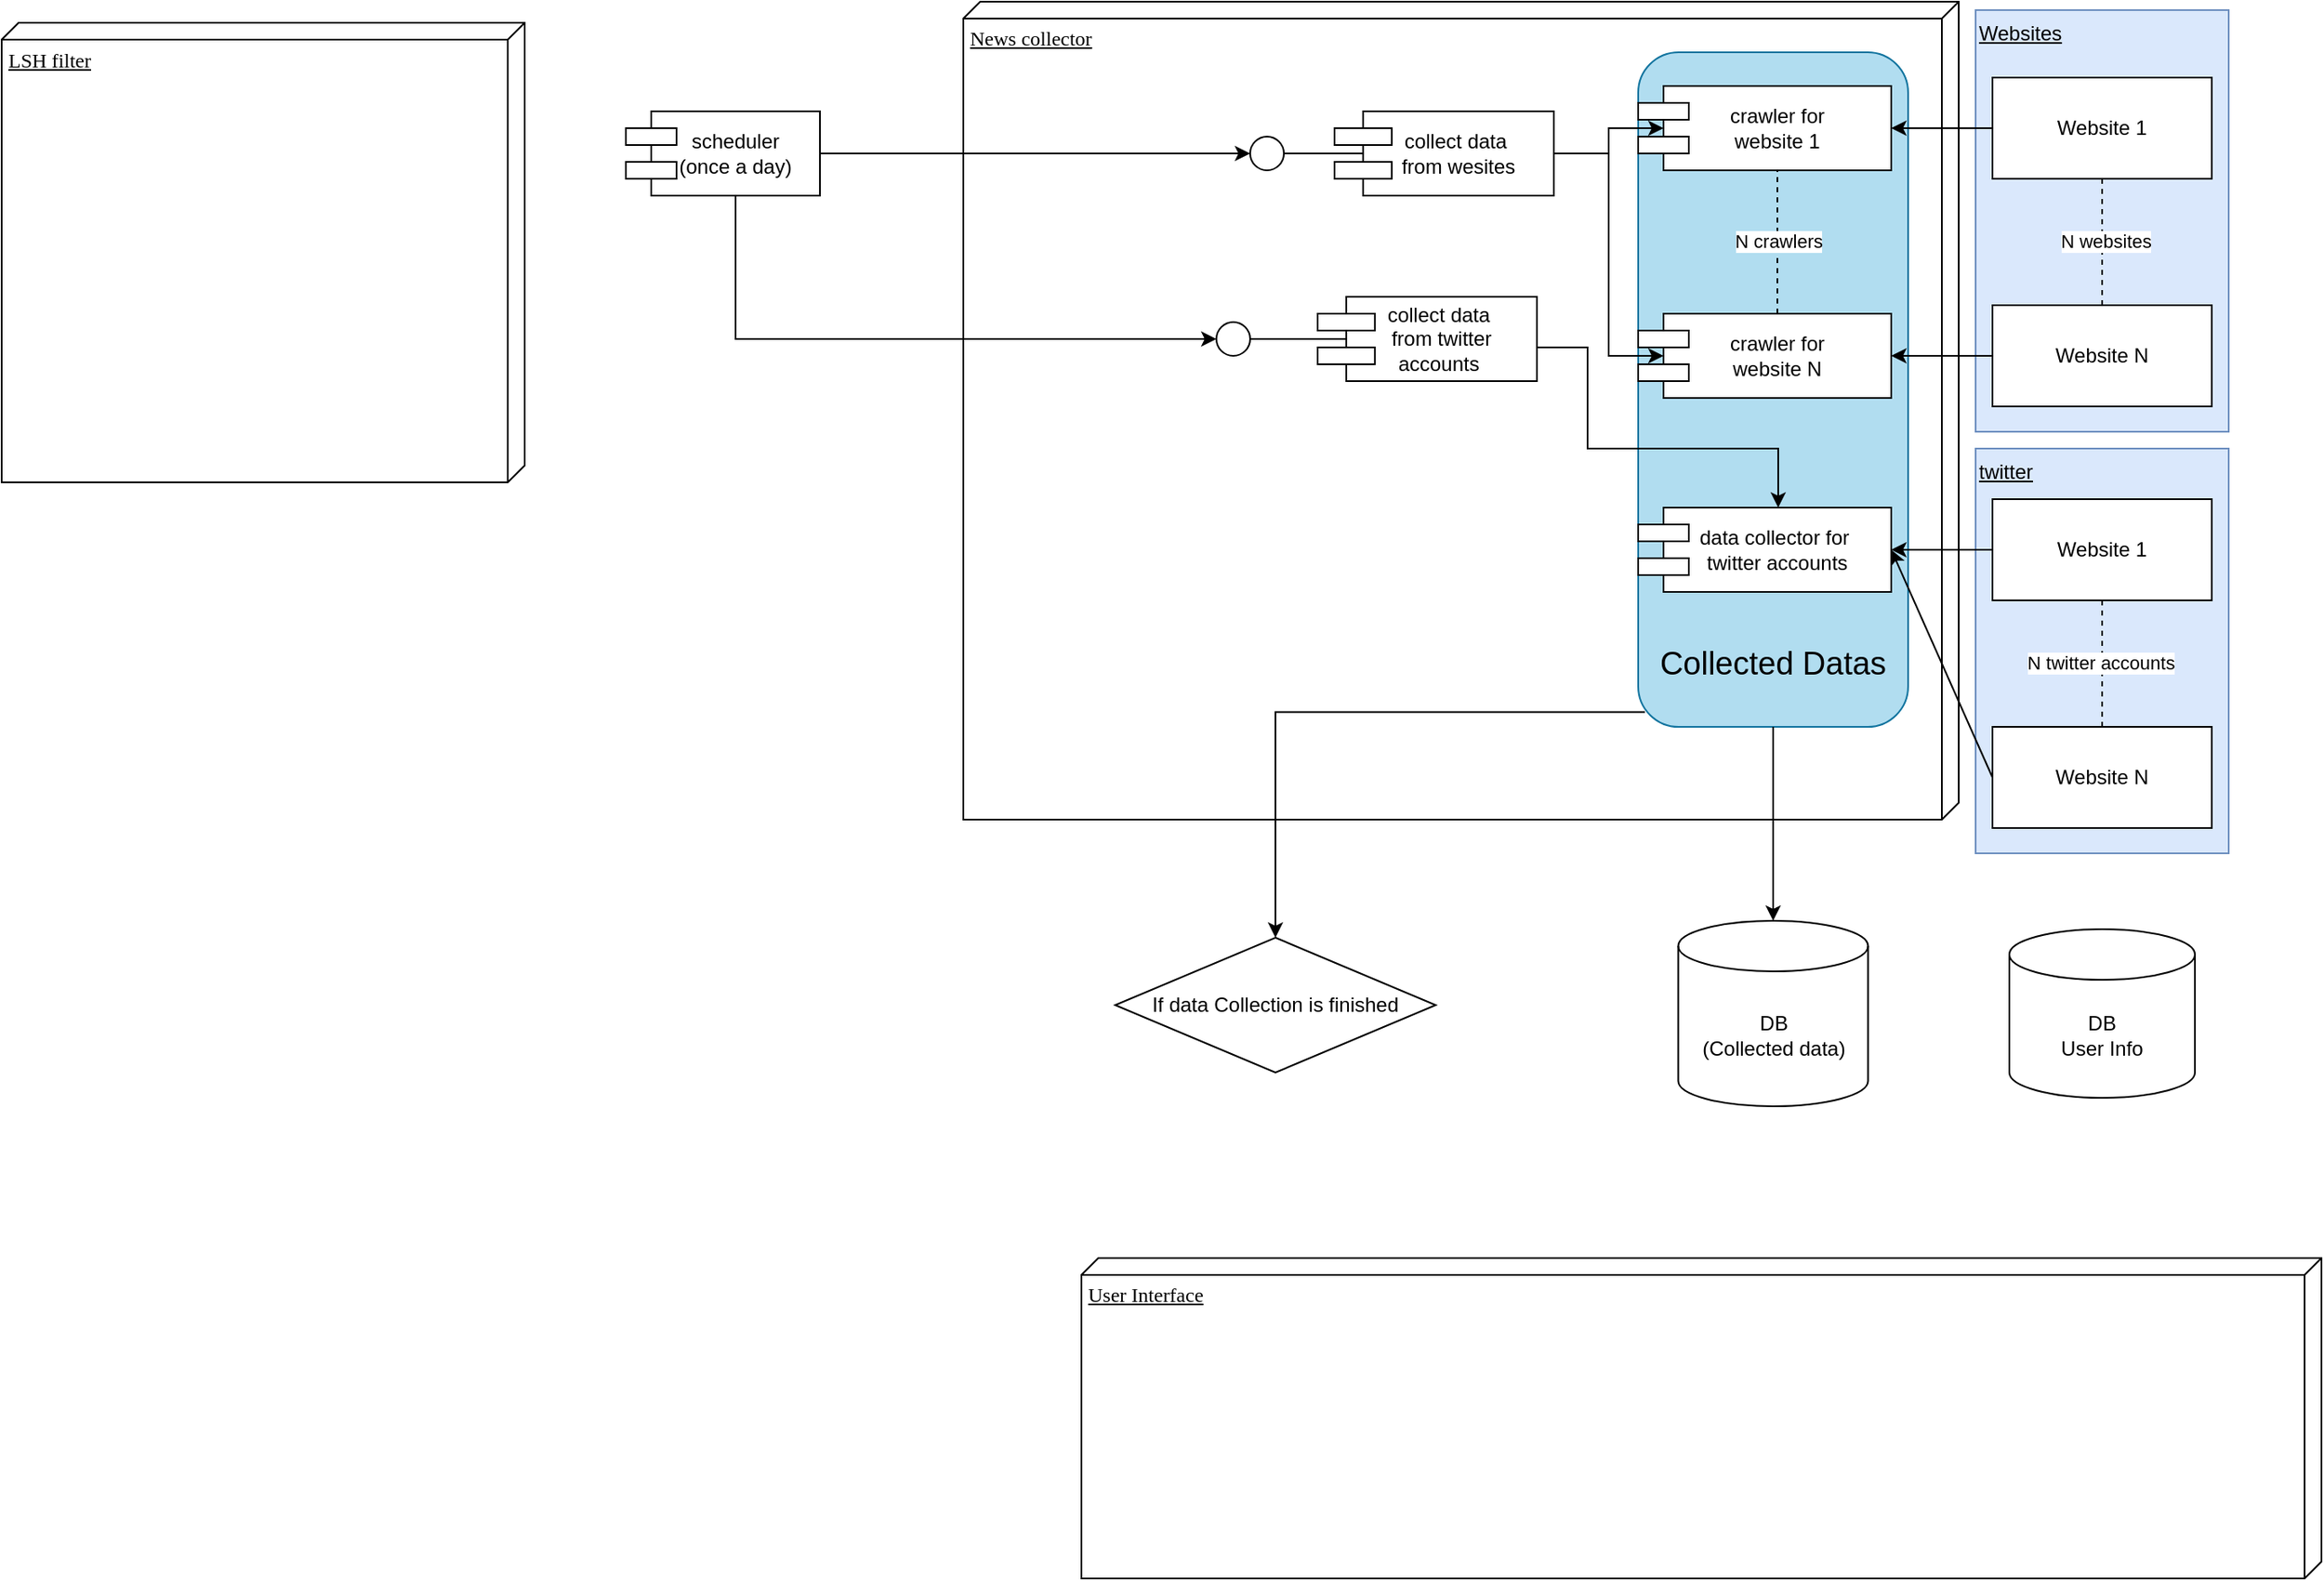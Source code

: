 <mxfile version="24.7.7">
  <diagram name="Page-1" id="5f0bae14-7c28-e335-631c-24af17079c00">
    <mxGraphModel dx="1241" dy="827" grid="1" gridSize="10" guides="1" tooltips="1" connect="1" arrows="1" fold="1" page="1" pageScale="1" pageWidth="1100" pageHeight="850" background="none" math="0" shadow="0">
      <root>
        <mxCell id="0" />
        <mxCell id="1" parent="0" />
        <mxCell id="k0fTx6k1k1AKtHmDrrRQ-5" value="News collector" style="verticalAlign=top;align=left;spacingTop=8;spacingLeft=2;spacingRight=12;shape=cube;size=10;direction=south;fontStyle=4;html=1;rounded=0;shadow=0;comic=0;labelBackgroundColor=none;strokeWidth=1;fontFamily=Verdana;fontSize=12" vertex="1" parent="1">
          <mxGeometry x="880" y="95" width="590" height="485" as="geometry" />
        </mxCell>
        <mxCell id="k0fTx6k1k1AKtHmDrrRQ-6" value="DB&lt;div&gt;(Collected data)&lt;/div&gt;" style="shape=cylinder3;whiteSpace=wrap;html=1;boundedLbl=1;backgroundOutline=1;size=15;" vertex="1" parent="1">
          <mxGeometry x="1303.75" y="640" width="112.5" height="110" as="geometry" />
        </mxCell>
        <mxCell id="k0fTx6k1k1AKtHmDrrRQ-7" value="DB&lt;div&gt;User Info&lt;/div&gt;" style="shape=cylinder3;whiteSpace=wrap;html=1;boundedLbl=1;backgroundOutline=1;size=15;" vertex="1" parent="1">
          <mxGeometry x="1500" y="645" width="110" height="100" as="geometry" />
        </mxCell>
        <mxCell id="k0fTx6k1k1AKtHmDrrRQ-8" value="LSH filter&lt;div&gt;&lt;br&gt;&lt;/div&gt;" style="verticalAlign=top;align=left;spacingTop=8;spacingLeft=2;spacingRight=12;shape=cube;size=10;direction=south;fontStyle=4;html=1;rounded=0;shadow=0;comic=0;labelBackgroundColor=none;strokeWidth=1;fontFamily=Verdana;fontSize=12" vertex="1" parent="1">
          <mxGeometry x="310" y="107.5" width="310" height="272.5" as="geometry" />
        </mxCell>
        <mxCell id="k0fTx6k1k1AKtHmDrrRQ-10" value="&lt;u&gt;Websites&lt;/u&gt;" style="rounded=0;whiteSpace=wrap;html=1;align=left;fillColor=#dae8fc;strokeColor=#6c8ebf;horizontal=1;verticalAlign=top;" vertex="1" parent="1">
          <mxGeometry x="1480" y="100" width="150" height="250" as="geometry" />
        </mxCell>
        <mxCell id="k0fTx6k1k1AKtHmDrrRQ-11" value="User Interface" style="verticalAlign=top;align=left;spacingTop=8;spacingLeft=2;spacingRight=12;shape=cube;size=10;direction=south;fontStyle=4;html=1;rounded=0;shadow=0;comic=0;labelBackgroundColor=none;strokeWidth=1;fontFamily=Verdana;fontSize=12" vertex="1" parent="1">
          <mxGeometry x="950" y="840" width="735" height="190" as="geometry" />
        </mxCell>
        <mxCell id="k0fTx6k1k1AKtHmDrrRQ-122" value="&lt;font style=&quot;font-size: 19px;&quot;&gt;Collected Datas&lt;/font&gt;&lt;div style=&quot;font-size: 19px;&quot;&gt;&lt;font style=&quot;font-size: 19px;&quot;&gt;&lt;br&gt;&lt;/font&gt;&lt;/div&gt;" style="rounded=1;whiteSpace=wrap;html=1;fillColor=#b1ddf0;strokeColor=#10739e;fillStyle=auto;verticalAlign=bottom;align=center;" vertex="1" parent="1">
          <mxGeometry x="1280" y="125" width="160" height="400" as="geometry" />
        </mxCell>
        <mxCell id="k0fTx6k1k1AKtHmDrrRQ-72" style="edgeStyle=orthogonalEdgeStyle;rounded=0;orthogonalLoop=1;jettySize=auto;html=1;exitX=0;exitY=0.5;exitDx=0;exitDy=0;entryX=1;entryY=0.5;entryDx=0;entryDy=0;" edge="1" parent="1" source="k0fTx6k1k1AKtHmDrrRQ-13" target="k0fTx6k1k1AKtHmDrrRQ-45">
          <mxGeometry relative="1" as="geometry" />
        </mxCell>
        <mxCell id="k0fTx6k1k1AKtHmDrrRQ-13" value="Website 1&lt;span style=&quot;color: rgba(0, 0, 0, 0); font-family: monospace; font-size: 0px; text-align: start; text-wrap: nowrap;&quot;&gt;%3CmxGraphModel%3E%3Croot%3E%3CmxCell%20id%3D%220%22%2F%3E%3CmxCell%20id%3D%221%22%20parent%3D%220%22%2F%3E%3CmxCell%20id%3D%222%22%20value%3D%22LSH%20filter%26lt%3Bdiv%26gt%3B%26lt%3Bbr%26gt%3B%26lt%3B%2Fdiv%26gt%3B%22%20style%3D%22verticalAlign%3Dtop%3Balign%3Dleft%3BspacingTop%3D8%3BspacingLeft%3D2%3BspacingRight%3D12%3Bshape%3Dcube%3Bsize%3D10%3Bdirection%3Dsouth%3BfontStyle%3D4%3Bhtml%3D1%3Brounded%3D0%3Bshadow%3D0%3Bcomic%3D0%3BlabelBackgroundColor%3Dnone%3BstrokeWidth%3D1%3BfontFamily%3DVerdana%3BfontSize%3D12%22%20vertex%3D%221%22%20parent%3D%221%22%3E%3CmxGeometry%20x%3D%22470%22%20y%3D%22210%22%20width%3D%22220%22%20height%3D%22230%22%20as%3D%22geometry%22%2F%3E%3C%2FmxCell%3E%3C%2Froot%3E%3C%2FmxGraphModel%3E&lt;/span&gt;" style="rounded=0;whiteSpace=wrap;html=1;" vertex="1" parent="1">
          <mxGeometry x="1490" y="140" width="130" height="60" as="geometry" />
        </mxCell>
        <mxCell id="k0fTx6k1k1AKtHmDrrRQ-73" style="edgeStyle=orthogonalEdgeStyle;rounded=0;orthogonalLoop=1;jettySize=auto;html=1;exitX=0;exitY=0.5;exitDx=0;exitDy=0;entryX=1;entryY=0.5;entryDx=0;entryDy=0;" edge="1" parent="1" source="k0fTx6k1k1AKtHmDrrRQ-16" target="k0fTx6k1k1AKtHmDrrRQ-66">
          <mxGeometry relative="1" as="geometry" />
        </mxCell>
        <mxCell id="k0fTx6k1k1AKtHmDrrRQ-16" value="Website N&lt;span style=&quot;color: rgba(0, 0, 0, 0); font-family: monospace; font-size: 0px; text-align: start; text-wrap: nowrap; background-color: initial;&quot;&gt;%3CmxGraphModel%3E%3Croot%3E%3CmxCell%20id%3D%220%22%2F%3E%3CmxCell%20id%3D%221%22%20parent%3D%220%22%2F%3E%3CmxCell%20id%3D%222%22%20value%3D%22LSH%20filter%26lt%3Bdiv%26gt%3B%26lt%3Bbr%26gt%3B%26lt%3B%2Fdiv%26gt%3B%22%20style%3D%22verticalAlign%3Dtop%3Balign%3Dleft%3BspacingTop%3D8%3BspacingLeft%3D2%3BspacingRight%3D12%3Bshape%3Dcube%3Bsize%3D10%3Bdirection%3Dsouth%3BfontStyle%3D4%3Bhtml%3D1%3Brounded%3D0%3Bshadow%3D0%3Bcomic%3D0%3BlabelBackgroundColor%3Dnone%3BstrokeWidth%3D1%3BfontFamily%3DVerdana%3BfontSize%3D12%22%20vertex%3D%221%22%20parent%3D%221%22%3E%3CmxGeometry%20x%3D%22470%22%20y%3D%22210%22%20width%3D%22220%22%20height%3D%22230%22%20as%3D%22geometry%22%2F%3E%3C%2FmxCell%3E%3C%2Froot%3E%3C%2FmxGraphModel%3E&lt;/span&gt;" style="rounded=0;whiteSpace=wrap;html=1;" vertex="1" parent="1">
          <mxGeometry x="1490" y="275" width="130" height="60" as="geometry" />
        </mxCell>
        <mxCell id="k0fTx6k1k1AKtHmDrrRQ-26" value="" style="group" vertex="1" connectable="0" parent="1">
          <mxGeometry x="680" y="160" width="115" height="50" as="geometry" />
        </mxCell>
        <mxCell id="k0fTx6k1k1AKtHmDrrRQ-27" value="scheduler&lt;div&gt;(once a day)&lt;/div&gt;" style="rounded=0;whiteSpace=wrap;html=1;" vertex="1" parent="k0fTx6k1k1AKtHmDrrRQ-26">
          <mxGeometry x="15" width="100" height="50" as="geometry" />
        </mxCell>
        <mxCell id="k0fTx6k1k1AKtHmDrrRQ-28" value="" style="rounded=0;whiteSpace=wrap;html=1;" vertex="1" parent="k0fTx6k1k1AKtHmDrrRQ-26">
          <mxGeometry y="10" width="30" height="10" as="geometry" />
        </mxCell>
        <mxCell id="k0fTx6k1k1AKtHmDrrRQ-29" value="" style="rounded=0;whiteSpace=wrap;html=1;" vertex="1" parent="k0fTx6k1k1AKtHmDrrRQ-26">
          <mxGeometry y="30" width="30" height="10" as="geometry" />
        </mxCell>
        <mxCell id="k0fTx6k1k1AKtHmDrrRQ-30" value="" style="group" vertex="1" connectable="0" parent="1">
          <mxGeometry x="1100" y="160" width="130" height="50" as="geometry" />
        </mxCell>
        <mxCell id="k0fTx6k1k1AKtHmDrrRQ-31" value="collect data&amp;nbsp;&lt;div&gt;from wesites&lt;/div&gt;" style="rounded=0;whiteSpace=wrap;html=1;" vertex="1" parent="k0fTx6k1k1AKtHmDrrRQ-30">
          <mxGeometry x="16.957" width="113.043" height="50" as="geometry" />
        </mxCell>
        <mxCell id="k0fTx6k1k1AKtHmDrrRQ-32" value="" style="rounded=0;whiteSpace=wrap;html=1;" vertex="1" parent="k0fTx6k1k1AKtHmDrrRQ-30">
          <mxGeometry y="10" width="33.913" height="10" as="geometry" />
        </mxCell>
        <mxCell id="k0fTx6k1k1AKtHmDrrRQ-33" value="" style="rounded=0;whiteSpace=wrap;html=1;" vertex="1" parent="k0fTx6k1k1AKtHmDrrRQ-30">
          <mxGeometry y="30" width="33.913" height="10" as="geometry" />
        </mxCell>
        <mxCell id="k0fTx6k1k1AKtHmDrrRQ-35" value="" style="ellipse;whiteSpace=wrap;html=1;aspect=fixed;" vertex="1" parent="1">
          <mxGeometry x="1050" y="175" width="20" height="20" as="geometry" />
        </mxCell>
        <mxCell id="k0fTx6k1k1AKtHmDrrRQ-44" value="" style="group" vertex="1" connectable="0" parent="1">
          <mxGeometry x="1280" y="145" width="150" height="50" as="geometry" />
        </mxCell>
        <mxCell id="k0fTx6k1k1AKtHmDrrRQ-45" value="crawler for&lt;div&gt;website 1&lt;/div&gt;" style="rounded=0;whiteSpace=wrap;html=1;" vertex="1" parent="k0fTx6k1k1AKtHmDrrRQ-44">
          <mxGeometry x="15" width="135" height="50" as="geometry" />
        </mxCell>
        <mxCell id="k0fTx6k1k1AKtHmDrrRQ-46" value="" style="rounded=0;whiteSpace=wrap;html=1;" vertex="1" parent="k0fTx6k1k1AKtHmDrrRQ-44">
          <mxGeometry y="10" width="30" height="10" as="geometry" />
        </mxCell>
        <mxCell id="k0fTx6k1k1AKtHmDrrRQ-47" value="" style="rounded=0;whiteSpace=wrap;html=1;" vertex="1" parent="k0fTx6k1k1AKtHmDrrRQ-44">
          <mxGeometry y="30" width="30" height="10" as="geometry" />
        </mxCell>
        <mxCell id="k0fTx6k1k1AKtHmDrrRQ-50" style="edgeStyle=orthogonalEdgeStyle;rounded=0;orthogonalLoop=1;jettySize=auto;html=1;exitX=1;exitY=0.5;exitDx=0;exitDy=0;entryX=0;entryY=0.5;entryDx=0;entryDy=0;" edge="1" parent="1" source="k0fTx6k1k1AKtHmDrrRQ-27" target="k0fTx6k1k1AKtHmDrrRQ-35">
          <mxGeometry relative="1" as="geometry" />
        </mxCell>
        <mxCell id="k0fTx6k1k1AKtHmDrrRQ-52" value="" style="endArrow=none;html=1;rounded=0;entryX=1;entryY=0.5;entryDx=0;entryDy=0;exitX=0;exitY=0.5;exitDx=0;exitDy=0;" edge="1" parent="1" source="k0fTx6k1k1AKtHmDrrRQ-31" target="k0fTx6k1k1AKtHmDrrRQ-35">
          <mxGeometry width="50" height="50" relative="1" as="geometry">
            <mxPoint x="1160" y="280" as="sourcePoint" />
            <mxPoint x="1210" y="230" as="targetPoint" />
          </mxGeometry>
        </mxCell>
        <mxCell id="k0fTx6k1k1AKtHmDrrRQ-65" value="" style="group" vertex="1" connectable="0" parent="1">
          <mxGeometry x="1280" y="280" width="150" height="50" as="geometry" />
        </mxCell>
        <mxCell id="k0fTx6k1k1AKtHmDrrRQ-66" value="crawler&lt;span style=&quot;background-color: initial;&quot;&gt;&amp;nbsp;for&lt;/span&gt;&lt;div&gt;&lt;div&gt;website N&lt;/div&gt;&lt;/div&gt;" style="rounded=0;whiteSpace=wrap;html=1;" vertex="1" parent="k0fTx6k1k1AKtHmDrrRQ-65">
          <mxGeometry x="15" width="135" height="50" as="geometry" />
        </mxCell>
        <mxCell id="k0fTx6k1k1AKtHmDrrRQ-67" value="" style="rounded=0;whiteSpace=wrap;html=1;" vertex="1" parent="k0fTx6k1k1AKtHmDrrRQ-65">
          <mxGeometry y="10" width="30" height="10" as="geometry" />
        </mxCell>
        <mxCell id="k0fTx6k1k1AKtHmDrrRQ-68" value="" style="rounded=0;whiteSpace=wrap;html=1;" vertex="1" parent="k0fTx6k1k1AKtHmDrrRQ-65">
          <mxGeometry y="30" width="30" height="10" as="geometry" />
        </mxCell>
        <mxCell id="k0fTx6k1k1AKtHmDrrRQ-74" value="N crawlers" style="endArrow=none;dashed=1;html=1;rounded=0;entryX=0.5;entryY=1;entryDx=0;entryDy=0;exitX=0.5;exitY=0;exitDx=0;exitDy=0;" edge="1" parent="1" source="k0fTx6k1k1AKtHmDrrRQ-66" target="k0fTx6k1k1AKtHmDrrRQ-45">
          <mxGeometry x="0.007" width="50" height="50" relative="1" as="geometry">
            <mxPoint x="1360" y="270" as="sourcePoint" />
            <mxPoint x="1360" y="200" as="targetPoint" />
            <mxPoint as="offset" />
          </mxGeometry>
        </mxCell>
        <mxCell id="k0fTx6k1k1AKtHmDrrRQ-75" value="" style="endArrow=none;dashed=1;html=1;rounded=0;entryX=0.5;entryY=1;entryDx=0;entryDy=0;exitX=0.5;exitY=0;exitDx=0;exitDy=0;" edge="1" parent="1" source="k0fTx6k1k1AKtHmDrrRQ-16" target="k0fTx6k1k1AKtHmDrrRQ-13">
          <mxGeometry width="50" height="50" relative="1" as="geometry">
            <mxPoint x="1554.64" y="290" as="sourcePoint" />
            <mxPoint x="1554.64" y="220" as="targetPoint" />
          </mxGeometry>
        </mxCell>
        <mxCell id="k0fTx6k1k1AKtHmDrrRQ-86" value="N" style="edgeLabel;html=1;align=center;verticalAlign=middle;resizable=0;points=[];" vertex="1" connectable="0" parent="k0fTx6k1k1AKtHmDrrRQ-75">
          <mxGeometry x="0.03" y="1" relative="1" as="geometry">
            <mxPoint as="offset" />
          </mxGeometry>
        </mxCell>
        <mxCell id="k0fTx6k1k1AKtHmDrrRQ-87" value="N websites" style="edgeLabel;html=1;align=center;verticalAlign=middle;resizable=0;points=[];" vertex="1" connectable="0" parent="k0fTx6k1k1AKtHmDrrRQ-75">
          <mxGeometry x="0.015" y="-2" relative="1" as="geometry">
            <mxPoint as="offset" />
          </mxGeometry>
        </mxCell>
        <mxCell id="k0fTx6k1k1AKtHmDrrRQ-77" value="" style="group" vertex="1" connectable="0" parent="1">
          <mxGeometry x="1090" y="270" width="130" height="50" as="geometry" />
        </mxCell>
        <mxCell id="k0fTx6k1k1AKtHmDrrRQ-78" value="collect data&amp;nbsp;&lt;div&gt;from twitter accounts&amp;nbsp;&lt;/div&gt;" style="rounded=0;whiteSpace=wrap;html=1;" vertex="1" parent="k0fTx6k1k1AKtHmDrrRQ-77">
          <mxGeometry x="16.957" width="113.043" height="50" as="geometry" />
        </mxCell>
        <mxCell id="k0fTx6k1k1AKtHmDrrRQ-79" value="" style="rounded=0;whiteSpace=wrap;html=1;" vertex="1" parent="k0fTx6k1k1AKtHmDrrRQ-77">
          <mxGeometry y="10" width="33.913" height="10" as="geometry" />
        </mxCell>
        <mxCell id="k0fTx6k1k1AKtHmDrrRQ-80" value="" style="rounded=0;whiteSpace=wrap;html=1;" vertex="1" parent="k0fTx6k1k1AKtHmDrrRQ-77">
          <mxGeometry y="30" width="33.913" height="10" as="geometry" />
        </mxCell>
        <mxCell id="k0fTx6k1k1AKtHmDrrRQ-81" value="" style="ellipse;whiteSpace=wrap;html=1;aspect=fixed;" vertex="1" parent="1">
          <mxGeometry x="1030" y="285" width="20" height="20" as="geometry" />
        </mxCell>
        <mxCell id="k0fTx6k1k1AKtHmDrrRQ-82" value="" style="endArrow=none;html=1;rounded=0;entryX=1;entryY=0.5;entryDx=0;entryDy=0;exitX=0;exitY=0.5;exitDx=0;exitDy=0;" edge="1" parent="1" source="k0fTx6k1k1AKtHmDrrRQ-78" target="k0fTx6k1k1AKtHmDrrRQ-81">
          <mxGeometry width="50" height="50" relative="1" as="geometry">
            <mxPoint x="920" y="545" as="sourcePoint" />
            <mxPoint x="970" y="495" as="targetPoint" />
          </mxGeometry>
        </mxCell>
        <mxCell id="k0fTx6k1k1AKtHmDrrRQ-85" style="edgeStyle=orthogonalEdgeStyle;rounded=0;orthogonalLoop=1;jettySize=auto;html=1;exitX=0.5;exitY=1;exitDx=0;exitDy=0;entryX=0;entryY=0.5;entryDx=0;entryDy=0;" edge="1" parent="1" source="k0fTx6k1k1AKtHmDrrRQ-27" target="k0fTx6k1k1AKtHmDrrRQ-81">
          <mxGeometry relative="1" as="geometry" />
        </mxCell>
        <mxCell id="k0fTx6k1k1AKtHmDrrRQ-93" value="&lt;u&gt;twitter&lt;/u&gt;" style="rounded=0;whiteSpace=wrap;html=1;align=left;fillColor=#dae8fc;strokeColor=#6c8ebf;horizontal=1;verticalAlign=top;" vertex="1" parent="1">
          <mxGeometry x="1480" y="360" width="150" height="240" as="geometry" />
        </mxCell>
        <mxCell id="k0fTx6k1k1AKtHmDrrRQ-94" style="edgeStyle=orthogonalEdgeStyle;rounded=0;orthogonalLoop=1;jettySize=auto;html=1;exitX=0;exitY=0.5;exitDx=0;exitDy=0;entryX=1;entryY=0.5;entryDx=0;entryDy=0;" edge="1" parent="1" source="k0fTx6k1k1AKtHmDrrRQ-95" target="k0fTx6k1k1AKtHmDrrRQ-99">
          <mxGeometry relative="1" as="geometry" />
        </mxCell>
        <mxCell id="k0fTx6k1k1AKtHmDrrRQ-95" value="Website 1&lt;span style=&quot;color: rgba(0, 0, 0, 0); font-family: monospace; font-size: 0px; text-align: start; text-wrap: nowrap;&quot;&gt;%3CmxGraphModel%3E%3Croot%3E%3CmxCell%20id%3D%220%22%2F%3E%3CmxCell%20id%3D%221%22%20parent%3D%220%22%2F%3E%3CmxCell%20id%3D%222%22%20value%3D%22LSH%20filter%26lt%3Bdiv%26gt%3B%26lt%3Bbr%26gt%3B%26lt%3B%2Fdiv%26gt%3B%22%20style%3D%22verticalAlign%3Dtop%3Balign%3Dleft%3BspacingTop%3D8%3BspacingLeft%3D2%3BspacingRight%3D12%3Bshape%3Dcube%3Bsize%3D10%3Bdirection%3Dsouth%3BfontStyle%3D4%3Bhtml%3D1%3Brounded%3D0%3Bshadow%3D0%3Bcomic%3D0%3BlabelBackgroundColor%3Dnone%3BstrokeWidth%3D1%3BfontFamily%3DVerdana%3BfontSize%3D12%22%20vertex%3D%221%22%20parent%3D%221%22%3E%3CmxGeometry%20x%3D%22470%22%20y%3D%22210%22%20width%3D%22220%22%20height%3D%22230%22%20as%3D%22geometry%22%2F%3E%3C%2FmxCell%3E%3C%2Froot%3E%3C%2FmxGraphModel%3E&lt;/span&gt;" style="rounded=0;whiteSpace=wrap;html=1;" vertex="1" parent="1">
          <mxGeometry x="1490" y="390" width="130" height="60" as="geometry" />
        </mxCell>
        <mxCell id="k0fTx6k1k1AKtHmDrrRQ-97" value="Website N&lt;span style=&quot;color: rgba(0, 0, 0, 0); font-family: monospace; font-size: 0px; text-align: start; text-wrap: nowrap; background-color: initial;&quot;&gt;%3CmxGraphModel%3E%3Croot%3E%3CmxCell%20id%3D%220%22%2F%3E%3CmxCell%20id%3D%221%22%20parent%3D%220%22%2F%3E%3CmxCell%20id%3D%222%22%20value%3D%22LSH%20filter%26lt%3Bdiv%26gt%3B%26lt%3Bbr%26gt%3B%26lt%3B%2Fdiv%26gt%3B%22%20style%3D%22verticalAlign%3Dtop%3Balign%3Dleft%3BspacingTop%3D8%3BspacingLeft%3D2%3BspacingRight%3D12%3Bshape%3Dcube%3Bsize%3D10%3Bdirection%3Dsouth%3BfontStyle%3D4%3Bhtml%3D1%3Brounded%3D0%3Bshadow%3D0%3Bcomic%3D0%3BlabelBackgroundColor%3Dnone%3BstrokeWidth%3D1%3BfontFamily%3DVerdana%3BfontSize%3D12%22%20vertex%3D%221%22%20parent%3D%221%22%3E%3CmxGeometry%20x%3D%22470%22%20y%3D%22210%22%20width%3D%22220%22%20height%3D%22230%22%20as%3D%22geometry%22%2F%3E%3C%2FmxCell%3E%3C%2Froot%3E%3C%2FmxGraphModel%3E&lt;/span&gt;" style="rounded=0;whiteSpace=wrap;html=1;" vertex="1" parent="1">
          <mxGeometry x="1490" y="525" width="130" height="60" as="geometry" />
        </mxCell>
        <mxCell id="k0fTx6k1k1AKtHmDrrRQ-98" value="" style="group" vertex="1" connectable="0" parent="1">
          <mxGeometry x="1280" y="395" width="150" height="50" as="geometry" />
        </mxCell>
        <mxCell id="k0fTx6k1k1AKtHmDrrRQ-99" value="data collector for&amp;nbsp;&lt;div&gt;twitter accounts&lt;/div&gt;" style="rounded=0;whiteSpace=wrap;html=1;" vertex="1" parent="k0fTx6k1k1AKtHmDrrRQ-98">
          <mxGeometry x="15" width="135" height="50" as="geometry" />
        </mxCell>
        <mxCell id="k0fTx6k1k1AKtHmDrrRQ-100" value="" style="rounded=0;whiteSpace=wrap;html=1;" vertex="1" parent="k0fTx6k1k1AKtHmDrrRQ-98">
          <mxGeometry y="10" width="30" height="10" as="geometry" />
        </mxCell>
        <mxCell id="k0fTx6k1k1AKtHmDrrRQ-101" value="" style="rounded=0;whiteSpace=wrap;html=1;" vertex="1" parent="k0fTx6k1k1AKtHmDrrRQ-98">
          <mxGeometry y="30" width="30" height="10" as="geometry" />
        </mxCell>
        <mxCell id="k0fTx6k1k1AKtHmDrrRQ-108" value="" style="endArrow=none;dashed=1;html=1;rounded=0;entryX=0.5;entryY=1;entryDx=0;entryDy=0;exitX=0.5;exitY=0;exitDx=0;exitDy=0;" edge="1" parent="1" source="k0fTx6k1k1AKtHmDrrRQ-97" target="k0fTx6k1k1AKtHmDrrRQ-95">
          <mxGeometry width="50" height="50" relative="1" as="geometry">
            <mxPoint x="1554.58" y="524.17" as="sourcePoint" />
            <mxPoint x="1554.58" y="449.17" as="targetPoint" />
          </mxGeometry>
        </mxCell>
        <mxCell id="k0fTx6k1k1AKtHmDrrRQ-109" value="N twitter accounts" style="edgeLabel;html=1;align=center;verticalAlign=middle;resizable=0;points=[];" vertex="1" connectable="0" parent="k0fTx6k1k1AKtHmDrrRQ-108">
          <mxGeometry x="0.03" y="1" relative="1" as="geometry">
            <mxPoint as="offset" />
          </mxGeometry>
        </mxCell>
        <mxCell id="k0fTx6k1k1AKtHmDrrRQ-112" value="" style="endArrow=classic;html=1;rounded=0;exitX=0;exitY=0.5;exitDx=0;exitDy=0;entryX=1;entryY=0.5;entryDx=0;entryDy=0;" edge="1" parent="1" source="k0fTx6k1k1AKtHmDrrRQ-97" target="k0fTx6k1k1AKtHmDrrRQ-99">
          <mxGeometry width="50" height="50" relative="1" as="geometry">
            <mxPoint x="1480" y="460" as="sourcePoint" />
            <mxPoint x="1530" y="410" as="targetPoint" />
          </mxGeometry>
        </mxCell>
        <mxCell id="k0fTx6k1k1AKtHmDrrRQ-119" style="edgeStyle=orthogonalEdgeStyle;rounded=0;orthogonalLoop=1;jettySize=auto;html=1;exitX=1;exitY=0.5;exitDx=0;exitDy=0;entryX=0;entryY=0.5;entryDx=0;entryDy=0;" edge="1" parent="1" source="k0fTx6k1k1AKtHmDrrRQ-31" target="k0fTx6k1k1AKtHmDrrRQ-45">
          <mxGeometry relative="1" as="geometry" />
        </mxCell>
        <mxCell id="k0fTx6k1k1AKtHmDrrRQ-120" style="edgeStyle=orthogonalEdgeStyle;rounded=0;orthogonalLoop=1;jettySize=auto;html=1;exitX=1;exitY=0.5;exitDx=0;exitDy=0;entryX=0;entryY=0.5;entryDx=0;entryDy=0;" edge="1" parent="1" source="k0fTx6k1k1AKtHmDrrRQ-31" target="k0fTx6k1k1AKtHmDrrRQ-66">
          <mxGeometry relative="1" as="geometry" />
        </mxCell>
        <mxCell id="k0fTx6k1k1AKtHmDrrRQ-121" style="edgeStyle=orthogonalEdgeStyle;rounded=0;orthogonalLoop=1;jettySize=auto;html=1;exitX=1;exitY=0.5;exitDx=0;exitDy=0;" edge="1" parent="1" source="k0fTx6k1k1AKtHmDrrRQ-78" target="k0fTx6k1k1AKtHmDrrRQ-99">
          <mxGeometry relative="1" as="geometry">
            <Array as="points">
              <mxPoint x="1250" y="300" />
              <mxPoint x="1250" y="360" />
              <mxPoint x="1363" y="360" />
            </Array>
          </mxGeometry>
        </mxCell>
        <mxCell id="k0fTx6k1k1AKtHmDrrRQ-123" style="edgeStyle=orthogonalEdgeStyle;rounded=0;orthogonalLoop=1;jettySize=auto;html=1;exitX=0.5;exitY=1;exitDx=0;exitDy=0;entryX=0.5;entryY=0;entryDx=0;entryDy=0;entryPerimeter=0;" edge="1" parent="1" source="k0fTx6k1k1AKtHmDrrRQ-122" target="k0fTx6k1k1AKtHmDrrRQ-6">
          <mxGeometry relative="1" as="geometry" />
        </mxCell>
        <mxCell id="k0fTx6k1k1AKtHmDrrRQ-129" value="If data Collection is finished" style="rhombus;whiteSpace=wrap;html=1;" vertex="1" parent="1">
          <mxGeometry x="970" y="650" width="190" height="80" as="geometry" />
        </mxCell>
        <mxCell id="k0fTx6k1k1AKtHmDrrRQ-132" style="edgeStyle=orthogonalEdgeStyle;rounded=0;orthogonalLoop=1;jettySize=auto;html=1;exitX=0.025;exitY=0.978;exitDx=0;exitDy=0;entryX=0.5;entryY=0;entryDx=0;entryDy=0;exitPerimeter=0;" edge="1" parent="1" source="k0fTx6k1k1AKtHmDrrRQ-122" target="k0fTx6k1k1AKtHmDrrRQ-129">
          <mxGeometry relative="1" as="geometry" />
        </mxCell>
      </root>
    </mxGraphModel>
  </diagram>
</mxfile>
